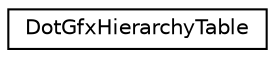 digraph "Graphical Class Hierarchy"
{
 // INTERACTIVE_SVG=YES
  edge [fontname="Helvetica",fontsize="10",labelfontname="Helvetica",labelfontsize="10"];
  node [fontname="Helvetica",fontsize="10",shape=record];
  rankdir="LR";
  Node0 [label="DotGfxHierarchyTable",height=0.2,width=0.4,color="black", fillcolor="white", style="filled",URL="$d1/d1f/class_dot_gfx_hierarchy_table.html",tooltip="Represents a graphical class hierarchy. "];
}
